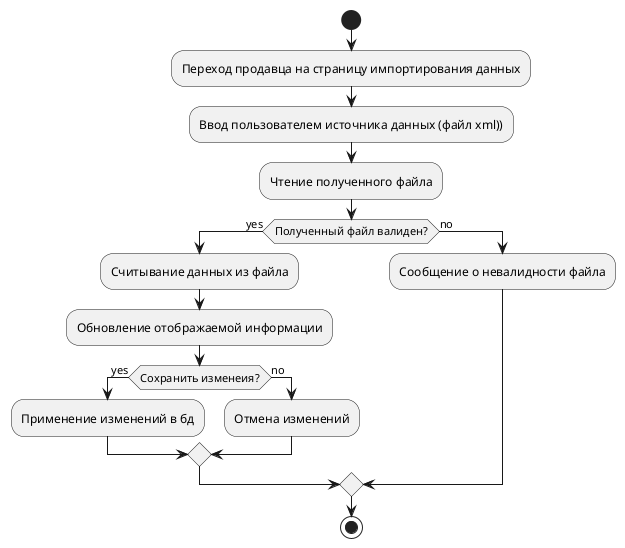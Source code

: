 @startuml
'https://plantuml.com/activity-diagram-beta

start
:Переход продавца на страницу импортирования данных;
:Ввод пользователем источника данных (файл xml));
:Чтение полученного файла;
if (Полученный файл валиден?) is (yes) then
  :Считывание данных из файла;
  :Обновление отображаемой информации;
  if (Сохранить изменеия?) is (yes) then
    :Применение изменений в бд;
  else (no)
    :Отмена изменений;
  endif
else (no)
  :Сообщение о невалидности файла;
endif

stop

@enduml
